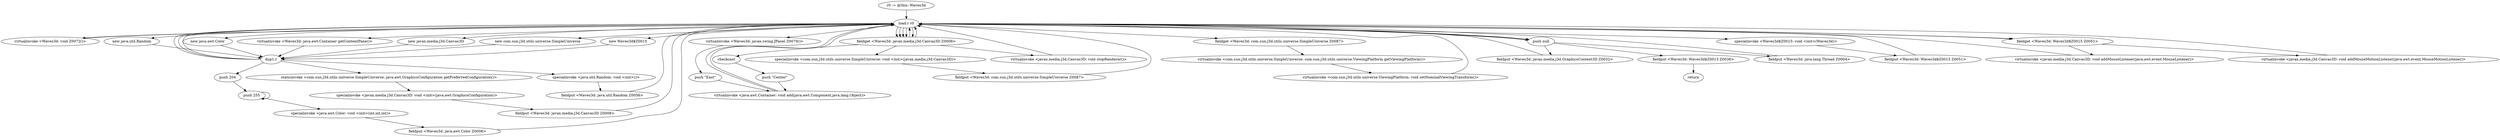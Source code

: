 digraph "" {
    "r0 := @this: Waves3d"
    "load.r r0"
    "r0 := @this: Waves3d"->"load.r r0";
    "virtualinvoke <Waves3d: void Z0072()>"
    "load.r r0"->"virtualinvoke <Waves3d: void Z0072()>";
    "virtualinvoke <Waves3d: void Z0072()>"->"load.r r0";
    "new java.util.Random"
    "load.r r0"->"new java.util.Random";
    "dup1.r"
    "new java.util.Random"->"dup1.r";
    "specialinvoke <java.util.Random: void <init>()>"
    "dup1.r"->"specialinvoke <java.util.Random: void <init>()>";
    "fieldput <Waves3d: java.util.Random Z0056>"
    "specialinvoke <java.util.Random: void <init>()>"->"fieldput <Waves3d: java.util.Random Z0056>";
    "fieldput <Waves3d: java.util.Random Z0056>"->"load.r r0";
    "new java.awt.Color"
    "load.r r0"->"new java.awt.Color";
    "new java.awt.Color"->"dup1.r";
    "push 204"
    "dup1.r"->"push 204";
    "push 255"
    "push 204"->"push 255";
    "push 255"->"push 255";
    "specialinvoke <java.awt.Color: void <init>(int,int,int)>"
    "push 255"->"specialinvoke <java.awt.Color: void <init>(int,int,int)>";
    "fieldput <Waves3d: java.awt.Color Z0006>"
    "specialinvoke <java.awt.Color: void <init>(int,int,int)>"->"fieldput <Waves3d: java.awt.Color Z0006>";
    "fieldput <Waves3d: java.awt.Color Z0006>"->"load.r r0";
    "virtualinvoke <Waves3d: java.awt.Container getContentPane()>"
    "load.r r0"->"virtualinvoke <Waves3d: java.awt.Container getContentPane()>";
    "virtualinvoke <Waves3d: java.awt.Container getContentPane()>"->"dup1.r";
    "dup1.r"->"load.r r0";
    "virtualinvoke <Waves3d: javax.swing.JPanel Z0070()>"
    "load.r r0"->"virtualinvoke <Waves3d: javax.swing.JPanel Z0070()>";
    "push \"East\""
    "virtualinvoke <Waves3d: javax.swing.JPanel Z0070()>"->"push \"East\"";
    "virtualinvoke <java.awt.Container: void add(java.awt.Component,java.lang.Object)>"
    "push \"East\""->"virtualinvoke <java.awt.Container: void add(java.awt.Component,java.lang.Object)>";
    "virtualinvoke <java.awt.Container: void add(java.awt.Component,java.lang.Object)>"->"load.r r0";
    "new javax.media.j3d.Canvas3D"
    "load.r r0"->"new javax.media.j3d.Canvas3D";
    "new javax.media.j3d.Canvas3D"->"dup1.r";
    "staticinvoke <com.sun.j3d.utils.universe.SimpleUniverse: java.awt.GraphicsConfiguration getPreferredConfiguration()>"
    "dup1.r"->"staticinvoke <com.sun.j3d.utils.universe.SimpleUniverse: java.awt.GraphicsConfiguration getPreferredConfiguration()>";
    "specialinvoke <javax.media.j3d.Canvas3D: void <init>(java.awt.GraphicsConfiguration)>"
    "staticinvoke <com.sun.j3d.utils.universe.SimpleUniverse: java.awt.GraphicsConfiguration getPreferredConfiguration()>"->"specialinvoke <javax.media.j3d.Canvas3D: void <init>(java.awt.GraphicsConfiguration)>";
    "fieldput <Waves3d: javax.media.j3d.Canvas3D Z0008>"
    "specialinvoke <javax.media.j3d.Canvas3D: void <init>(java.awt.GraphicsConfiguration)>"->"fieldput <Waves3d: javax.media.j3d.Canvas3D Z0008>";
    "fieldput <Waves3d: javax.media.j3d.Canvas3D Z0008>"->"load.r r0";
    "fieldget <Waves3d: javax.media.j3d.Canvas3D Z0008>"
    "load.r r0"->"fieldget <Waves3d: javax.media.j3d.Canvas3D Z0008>";
    "virtualinvoke <javax.media.j3d.Canvas3D: void stopRenderer()>"
    "fieldget <Waves3d: javax.media.j3d.Canvas3D Z0008>"->"virtualinvoke <javax.media.j3d.Canvas3D: void stopRenderer()>";
    "virtualinvoke <javax.media.j3d.Canvas3D: void stopRenderer()>"->"load.r r0";
    "load.r r0"->"fieldget <Waves3d: javax.media.j3d.Canvas3D Z0008>";
    "checkcast"
    "fieldget <Waves3d: javax.media.j3d.Canvas3D Z0008>"->"checkcast";
    "push \"Center\""
    "checkcast"->"push \"Center\"";
    "push \"Center\""->"virtualinvoke <java.awt.Container: void add(java.awt.Component,java.lang.Object)>";
    "virtualinvoke <java.awt.Container: void add(java.awt.Component,java.lang.Object)>"->"load.r r0";
    "new com.sun.j3d.utils.universe.SimpleUniverse"
    "load.r r0"->"new com.sun.j3d.utils.universe.SimpleUniverse";
    "new com.sun.j3d.utils.universe.SimpleUniverse"->"dup1.r";
    "dup1.r"->"load.r r0";
    "load.r r0"->"fieldget <Waves3d: javax.media.j3d.Canvas3D Z0008>";
    "specialinvoke <com.sun.j3d.utils.universe.SimpleUniverse: void <init>(javax.media.j3d.Canvas3D)>"
    "fieldget <Waves3d: javax.media.j3d.Canvas3D Z0008>"->"specialinvoke <com.sun.j3d.utils.universe.SimpleUniverse: void <init>(javax.media.j3d.Canvas3D)>";
    "fieldput <Waves3d: com.sun.j3d.utils.universe.SimpleUniverse Z0087>"
    "specialinvoke <com.sun.j3d.utils.universe.SimpleUniverse: void <init>(javax.media.j3d.Canvas3D)>"->"fieldput <Waves3d: com.sun.j3d.utils.universe.SimpleUniverse Z0087>";
    "fieldput <Waves3d: com.sun.j3d.utils.universe.SimpleUniverse Z0087>"->"load.r r0";
    "fieldget <Waves3d: com.sun.j3d.utils.universe.SimpleUniverse Z0087>"
    "load.r r0"->"fieldget <Waves3d: com.sun.j3d.utils.universe.SimpleUniverse Z0087>";
    "virtualinvoke <com.sun.j3d.utils.universe.SimpleUniverse: com.sun.j3d.utils.universe.ViewingPlatform getViewingPlatform()>"
    "fieldget <Waves3d: com.sun.j3d.utils.universe.SimpleUniverse Z0087>"->"virtualinvoke <com.sun.j3d.utils.universe.SimpleUniverse: com.sun.j3d.utils.universe.ViewingPlatform getViewingPlatform()>";
    "virtualinvoke <com.sun.j3d.utils.universe.ViewingPlatform: void setNominalViewingTransform()>"
    "virtualinvoke <com.sun.j3d.utils.universe.SimpleUniverse: com.sun.j3d.utils.universe.ViewingPlatform getViewingPlatform()>"->"virtualinvoke <com.sun.j3d.utils.universe.ViewingPlatform: void setNominalViewingTransform()>";
    "virtualinvoke <com.sun.j3d.utils.universe.ViewingPlatform: void setNominalViewingTransform()>"->"load.r r0";
    "push null"
    "load.r r0"->"push null";
    "fieldput <Waves3d: javax.media.j3d.GraphicsContext3D Z0032>"
    "push null"->"fieldput <Waves3d: javax.media.j3d.GraphicsContext3D Z0032>";
    "fieldput <Waves3d: javax.media.j3d.GraphicsContext3D Z0032>"->"load.r r0";
    "new Waves3d$Z0015"
    "load.r r0"->"new Waves3d$Z0015";
    "new Waves3d$Z0015"->"dup1.r";
    "dup1.r"->"load.r r0";
    "specialinvoke <Waves3d$Z0015: void <init>(Waves3d)>"
    "load.r r0"->"specialinvoke <Waves3d$Z0015: void <init>(Waves3d)>";
    "fieldput <Waves3d: Waves3d$Z0015 Z0051>"
    "specialinvoke <Waves3d$Z0015: void <init>(Waves3d)>"->"fieldput <Waves3d: Waves3d$Z0015 Z0051>";
    "fieldput <Waves3d: Waves3d$Z0015 Z0051>"->"load.r r0";
    "load.r r0"->"fieldget <Waves3d: javax.media.j3d.Canvas3D Z0008>";
    "fieldget <Waves3d: javax.media.j3d.Canvas3D Z0008>"->"load.r r0";
    "fieldget <Waves3d: Waves3d$Z0015 Z0051>"
    "load.r r0"->"fieldget <Waves3d: Waves3d$Z0015 Z0051>";
    "virtualinvoke <javax.media.j3d.Canvas3D: void addMouseListener(java.awt.event.MouseListener)>"
    "fieldget <Waves3d: Waves3d$Z0015 Z0051>"->"virtualinvoke <javax.media.j3d.Canvas3D: void addMouseListener(java.awt.event.MouseListener)>";
    "virtualinvoke <javax.media.j3d.Canvas3D: void addMouseListener(java.awt.event.MouseListener)>"->"load.r r0";
    "load.r r0"->"fieldget <Waves3d: javax.media.j3d.Canvas3D Z0008>";
    "fieldget <Waves3d: javax.media.j3d.Canvas3D Z0008>"->"load.r r0";
    "load.r r0"->"fieldget <Waves3d: Waves3d$Z0015 Z0051>";
    "virtualinvoke <javax.media.j3d.Canvas3D: void addMouseMotionListener(java.awt.event.MouseMotionListener)>"
    "fieldget <Waves3d: Waves3d$Z0015 Z0051>"->"virtualinvoke <javax.media.j3d.Canvas3D: void addMouseMotionListener(java.awt.event.MouseMotionListener)>";
    "virtualinvoke <javax.media.j3d.Canvas3D: void addMouseMotionListener(java.awt.event.MouseMotionListener)>"->"load.r r0";
    "load.r r0"->"push null";
    "fieldput <Waves3d: java.lang.Thread Z0004>"
    "push null"->"fieldput <Waves3d: java.lang.Thread Z0004>";
    "fieldput <Waves3d: java.lang.Thread Z0004>"->"load.r r0";
    "load.r r0"->"push null";
    "fieldput <Waves3d: Waves3d$Z0013 Z0036>"
    "push null"->"fieldput <Waves3d: Waves3d$Z0013 Z0036>";
    "return"
    "fieldput <Waves3d: Waves3d$Z0013 Z0036>"->"return";
}
